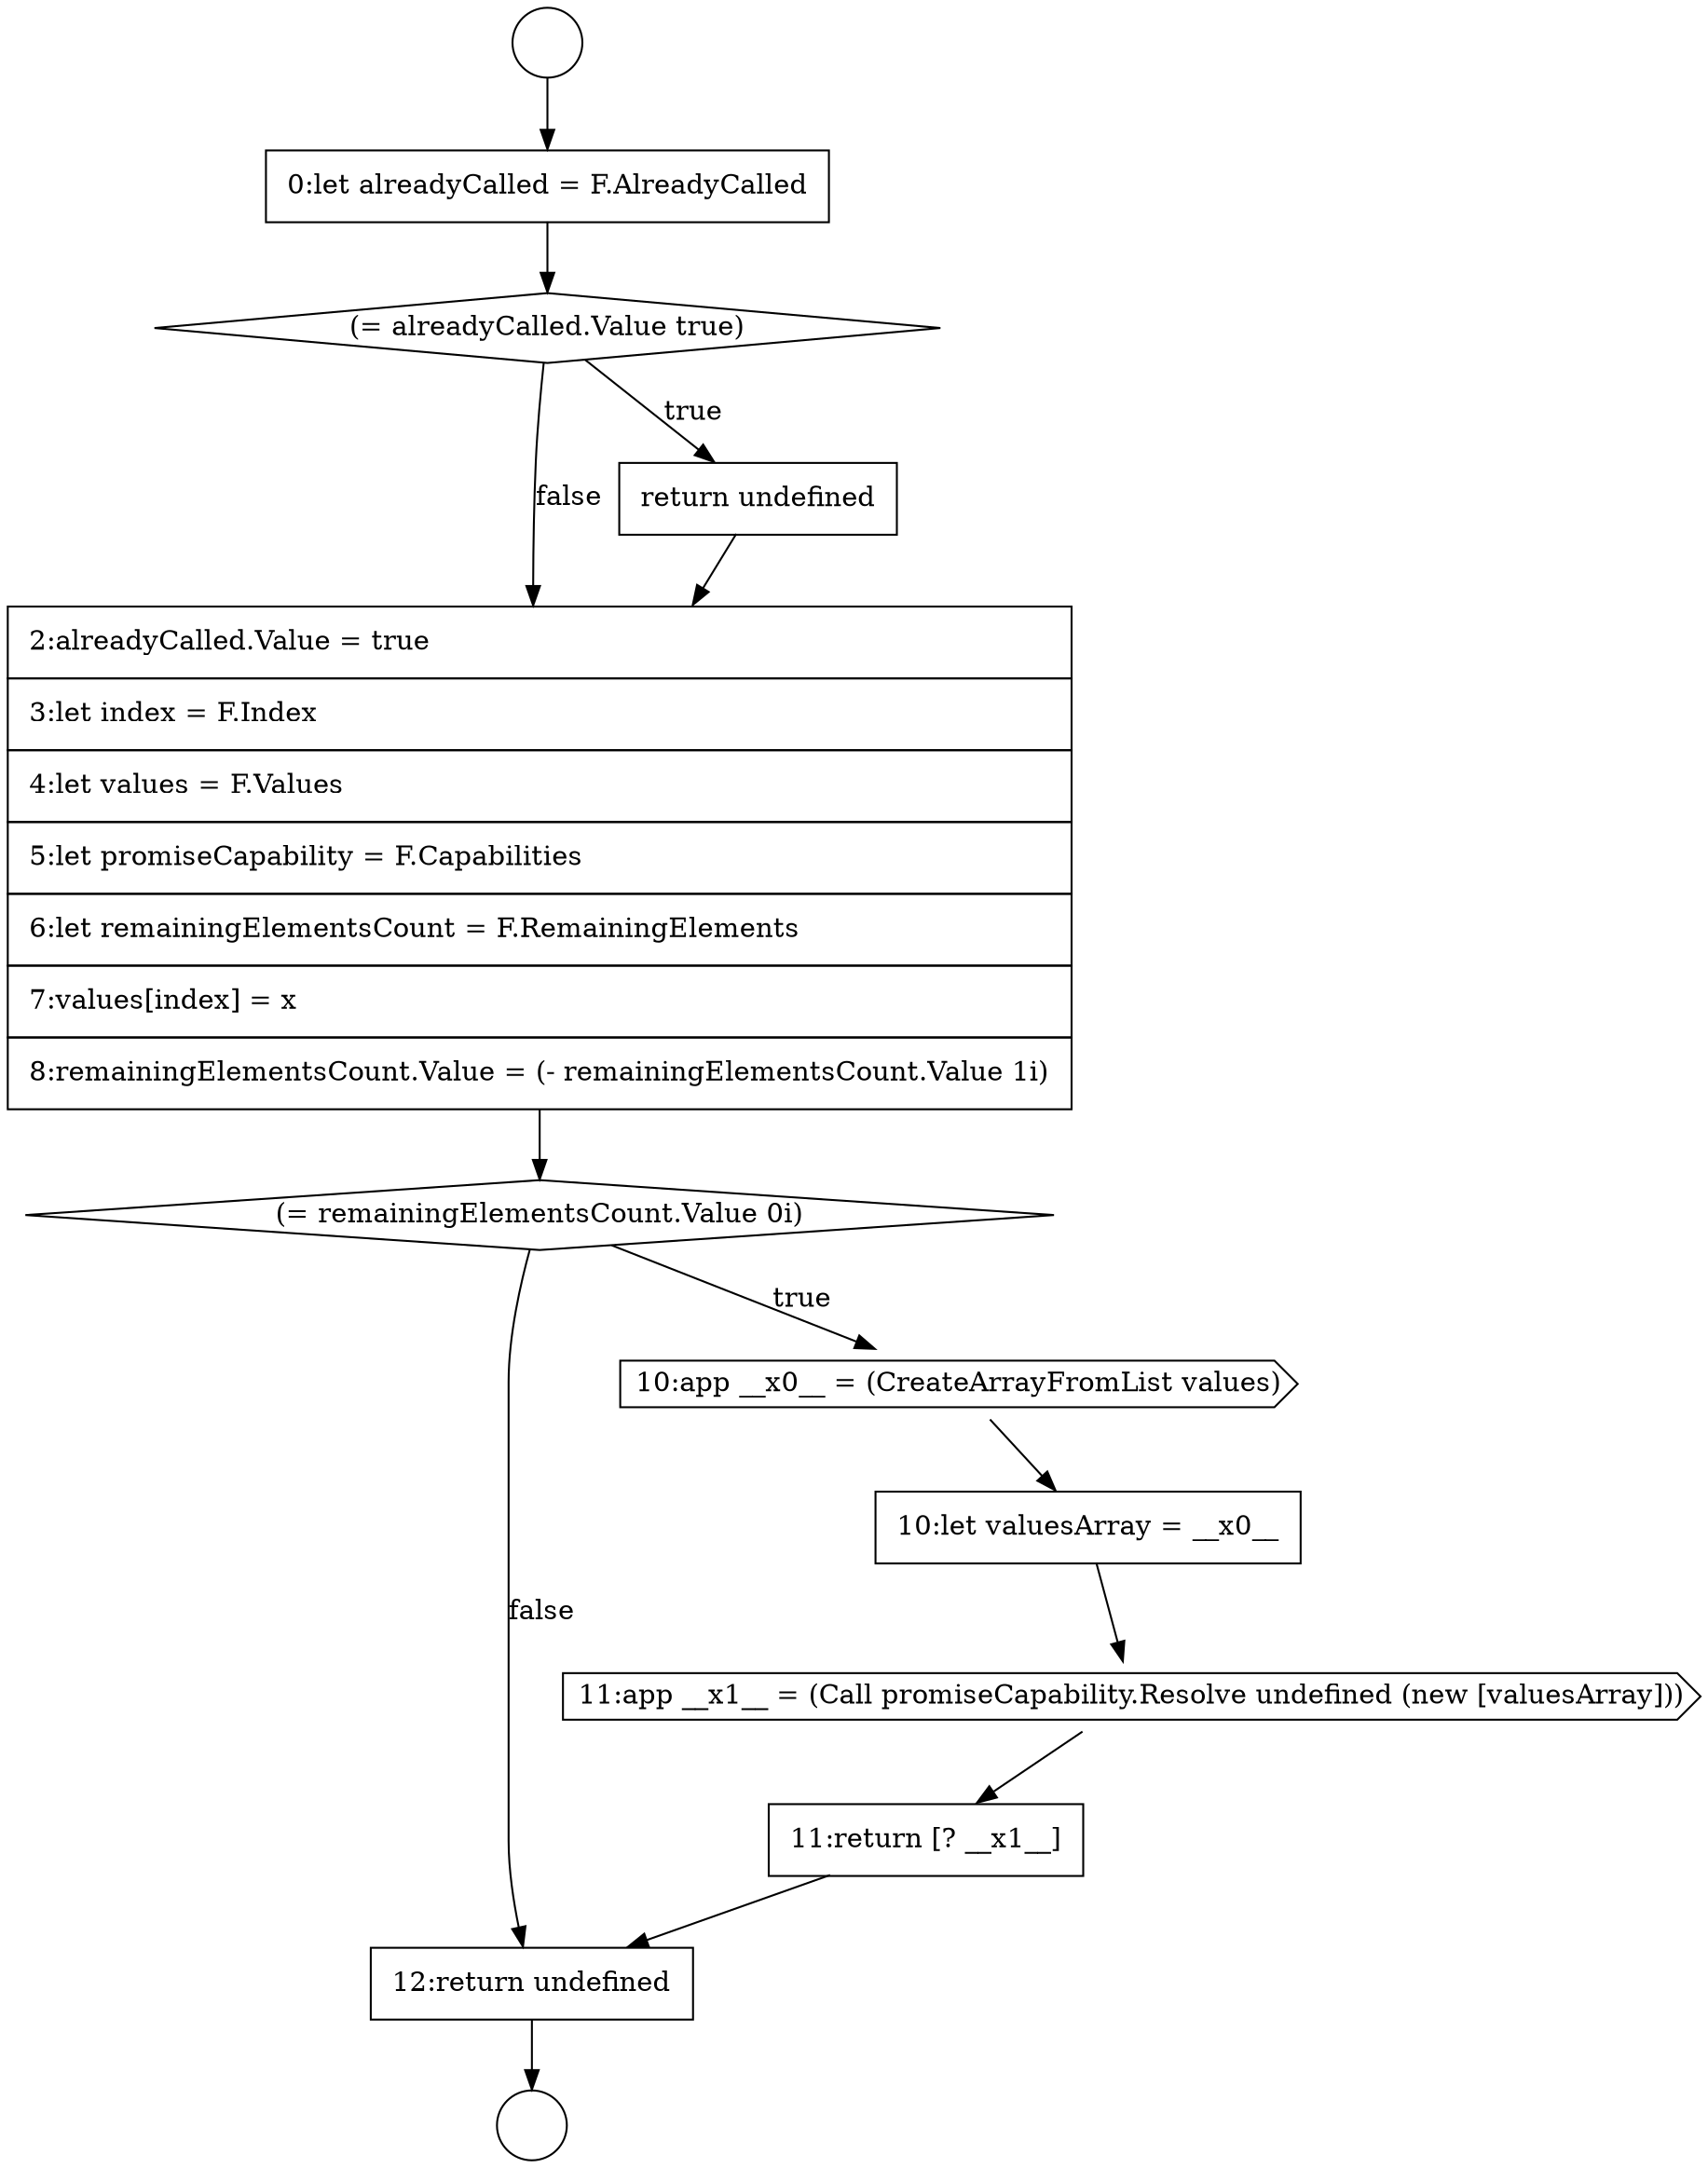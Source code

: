 digraph {
  node15990 [shape=none, margin=0, label=<<font color="black">
    <table border="0" cellborder="1" cellspacing="0" cellpadding="10">
      <tr><td align="left">12:return undefined</td></tr>
    </table>
  </font>> color="black" fillcolor="white" style=filled]
  node15986 [shape=cds, label=<<font color="black">10:app __x0__ = (CreateArrayFromList values)</font>> color="black" fillcolor="white" style=filled]
  node15979 [shape=circle label=" " color="black" fillcolor="white" style=filled]
  node15984 [shape=none, margin=0, label=<<font color="black">
    <table border="0" cellborder="1" cellspacing="0" cellpadding="10">
      <tr><td align="left">2:alreadyCalled.Value = true</td></tr>
      <tr><td align="left">3:let index = F.Index</td></tr>
      <tr><td align="left">4:let values = F.Values</td></tr>
      <tr><td align="left">5:let promiseCapability = F.Capabilities</td></tr>
      <tr><td align="left">6:let remainingElementsCount = F.RemainingElements</td></tr>
      <tr><td align="left">7:values[index] = x</td></tr>
      <tr><td align="left">8:remainingElementsCount.Value = (- remainingElementsCount.Value 1i)</td></tr>
    </table>
  </font>> color="black" fillcolor="white" style=filled]
  node15987 [shape=none, margin=0, label=<<font color="black">
    <table border="0" cellborder="1" cellspacing="0" cellpadding="10">
      <tr><td align="left">10:let valuesArray = __x0__</td></tr>
    </table>
  </font>> color="black" fillcolor="white" style=filled]
  node15982 [shape=diamond, label=<<font color="black">(= alreadyCalled.Value true)</font>> color="black" fillcolor="white" style=filled]
  node15989 [shape=none, margin=0, label=<<font color="black">
    <table border="0" cellborder="1" cellspacing="0" cellpadding="10">
      <tr><td align="left">11:return [? __x1__]</td></tr>
    </table>
  </font>> color="black" fillcolor="white" style=filled]
  node15985 [shape=diamond, label=<<font color="black">(= remainingElementsCount.Value 0i)</font>> color="black" fillcolor="white" style=filled]
  node15980 [shape=circle label=" " color="black" fillcolor="white" style=filled]
  node15981 [shape=none, margin=0, label=<<font color="black">
    <table border="0" cellborder="1" cellspacing="0" cellpadding="10">
      <tr><td align="left">0:let alreadyCalled = F.AlreadyCalled</td></tr>
    </table>
  </font>> color="black" fillcolor="white" style=filled]
  node15983 [shape=none, margin=0, label=<<font color="black">
    <table border="0" cellborder="1" cellspacing="0" cellpadding="10">
      <tr><td align="left">return undefined</td></tr>
    </table>
  </font>> color="black" fillcolor="white" style=filled]
  node15988 [shape=cds, label=<<font color="black">11:app __x1__ = (Call promiseCapability.Resolve undefined (new [valuesArray]))</font>> color="black" fillcolor="white" style=filled]
  node15979 -> node15981 [ color="black"]
  node15983 -> node15984 [ color="black"]
  node15987 -> node15988 [ color="black"]
  node15990 -> node15980 [ color="black"]
  node15985 -> node15986 [label=<<font color="black">true</font>> color="black"]
  node15985 -> node15990 [label=<<font color="black">false</font>> color="black"]
  node15988 -> node15989 [ color="black"]
  node15981 -> node15982 [ color="black"]
  node15984 -> node15985 [ color="black"]
  node15989 -> node15990 [ color="black"]
  node15982 -> node15983 [label=<<font color="black">true</font>> color="black"]
  node15982 -> node15984 [label=<<font color="black">false</font>> color="black"]
  node15986 -> node15987 [ color="black"]
}
